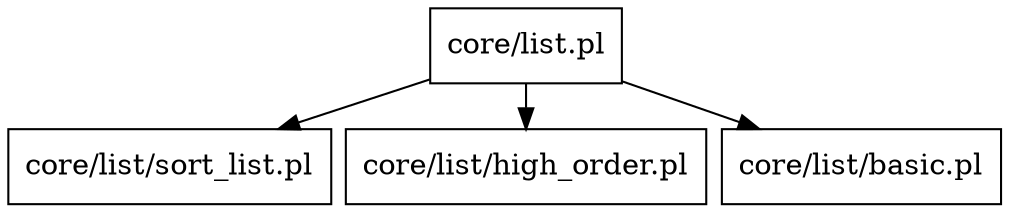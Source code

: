 digraph file_graph {
node [shape=rectangle]
nodesep = 0.1
ranksep = 0.3
"core/list.pl" -> "core/list/sort_list.pl"
"core/list.pl" -> "core/list/high_order.pl"
"core/list.pl" -> "core/list/basic.pl"
}
